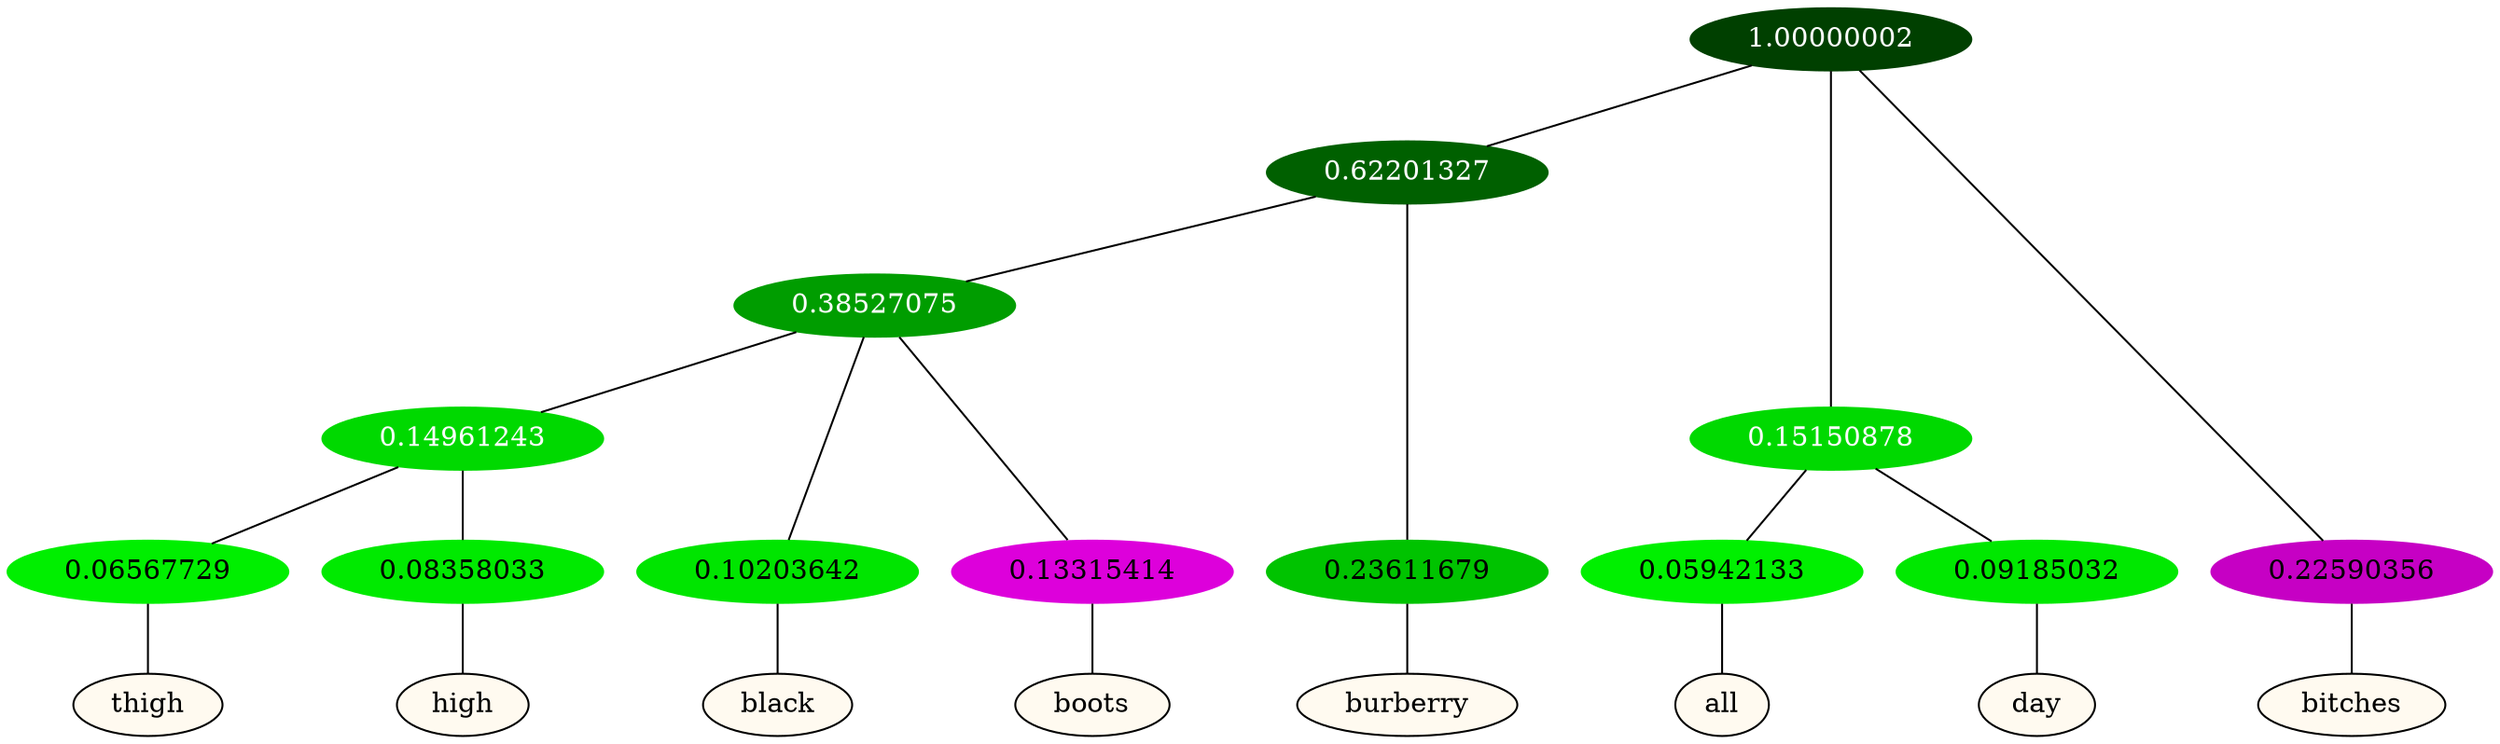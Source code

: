 graph {
	node [format=png height=0.15 nodesep=0.001 ordering=out overlap=prism overlap_scaling=0.01 ranksep=0.001 ratio=0.2 style=filled width=0.15]
	{
		rank=same
		a_w_11 [label=thigh color=black fillcolor=floralwhite style="filled,solid"]
		a_w_12 [label=high color=black fillcolor=floralwhite style="filled,solid"]
		a_w_9 [label=black color=black fillcolor=floralwhite style="filled,solid"]
		a_w_10 [label=boots color=black fillcolor=floralwhite style="filled,solid"]
		a_w_5 [label=burberry color=black fillcolor=floralwhite style="filled,solid"]
		a_w_6 [label=all color=black fillcolor=floralwhite style="filled,solid"]
		a_w_7 [label=day color=black fillcolor=floralwhite style="filled,solid"]
		a_w_3 [label=bitches color=black fillcolor=floralwhite style="filled,solid"]
	}
	a_n_11 -- a_w_11
	a_n_12 -- a_w_12
	a_n_9 -- a_w_9
	a_n_10 -- a_w_10
	a_n_5 -- a_w_5
	a_n_6 -- a_w_6
	a_n_7 -- a_w_7
	a_n_3 -- a_w_3
	{
		rank=same
		a_n_11 [label=0.06567729 color="0.334 1.000 0.934" fontcolor=black]
		a_n_12 [label=0.08358033 color="0.334 1.000 0.916" fontcolor=black]
		a_n_9 [label=0.10203642 color="0.334 1.000 0.898" fontcolor=black]
		a_n_10 [label=0.13315414 color="0.835 1.000 0.867" fontcolor=black]
		a_n_5 [label=0.23611679 color="0.334 1.000 0.764" fontcolor=black]
		a_n_6 [label=0.05942133 color="0.334 1.000 0.941" fontcolor=black]
		a_n_7 [label=0.09185032 color="0.334 1.000 0.908" fontcolor=black]
		a_n_3 [label=0.22590356 color="0.835 1.000 0.774" fontcolor=black]
	}
	a_n_0 [label=1.00000002 color="0.334 1.000 0.250" fontcolor=grey99]
	a_n_1 [label=0.62201327 color="0.334 1.000 0.378" fontcolor=grey99]
	a_n_0 -- a_n_1
	a_n_2 [label=0.15150878 color="0.334 1.000 0.848" fontcolor=grey99]
	a_n_0 -- a_n_2
	a_n_0 -- a_n_3
	a_n_4 [label=0.38527075 color="0.334 1.000 0.615" fontcolor=grey99]
	a_n_1 -- a_n_4
	a_n_1 -- a_n_5
	a_n_2 -- a_n_6
	a_n_2 -- a_n_7
	a_n_8 [label=0.14961243 color="0.334 1.000 0.850" fontcolor=grey99]
	a_n_4 -- a_n_8
	a_n_4 -- a_n_9
	a_n_4 -- a_n_10
	a_n_8 -- a_n_11
	a_n_8 -- a_n_12
}
